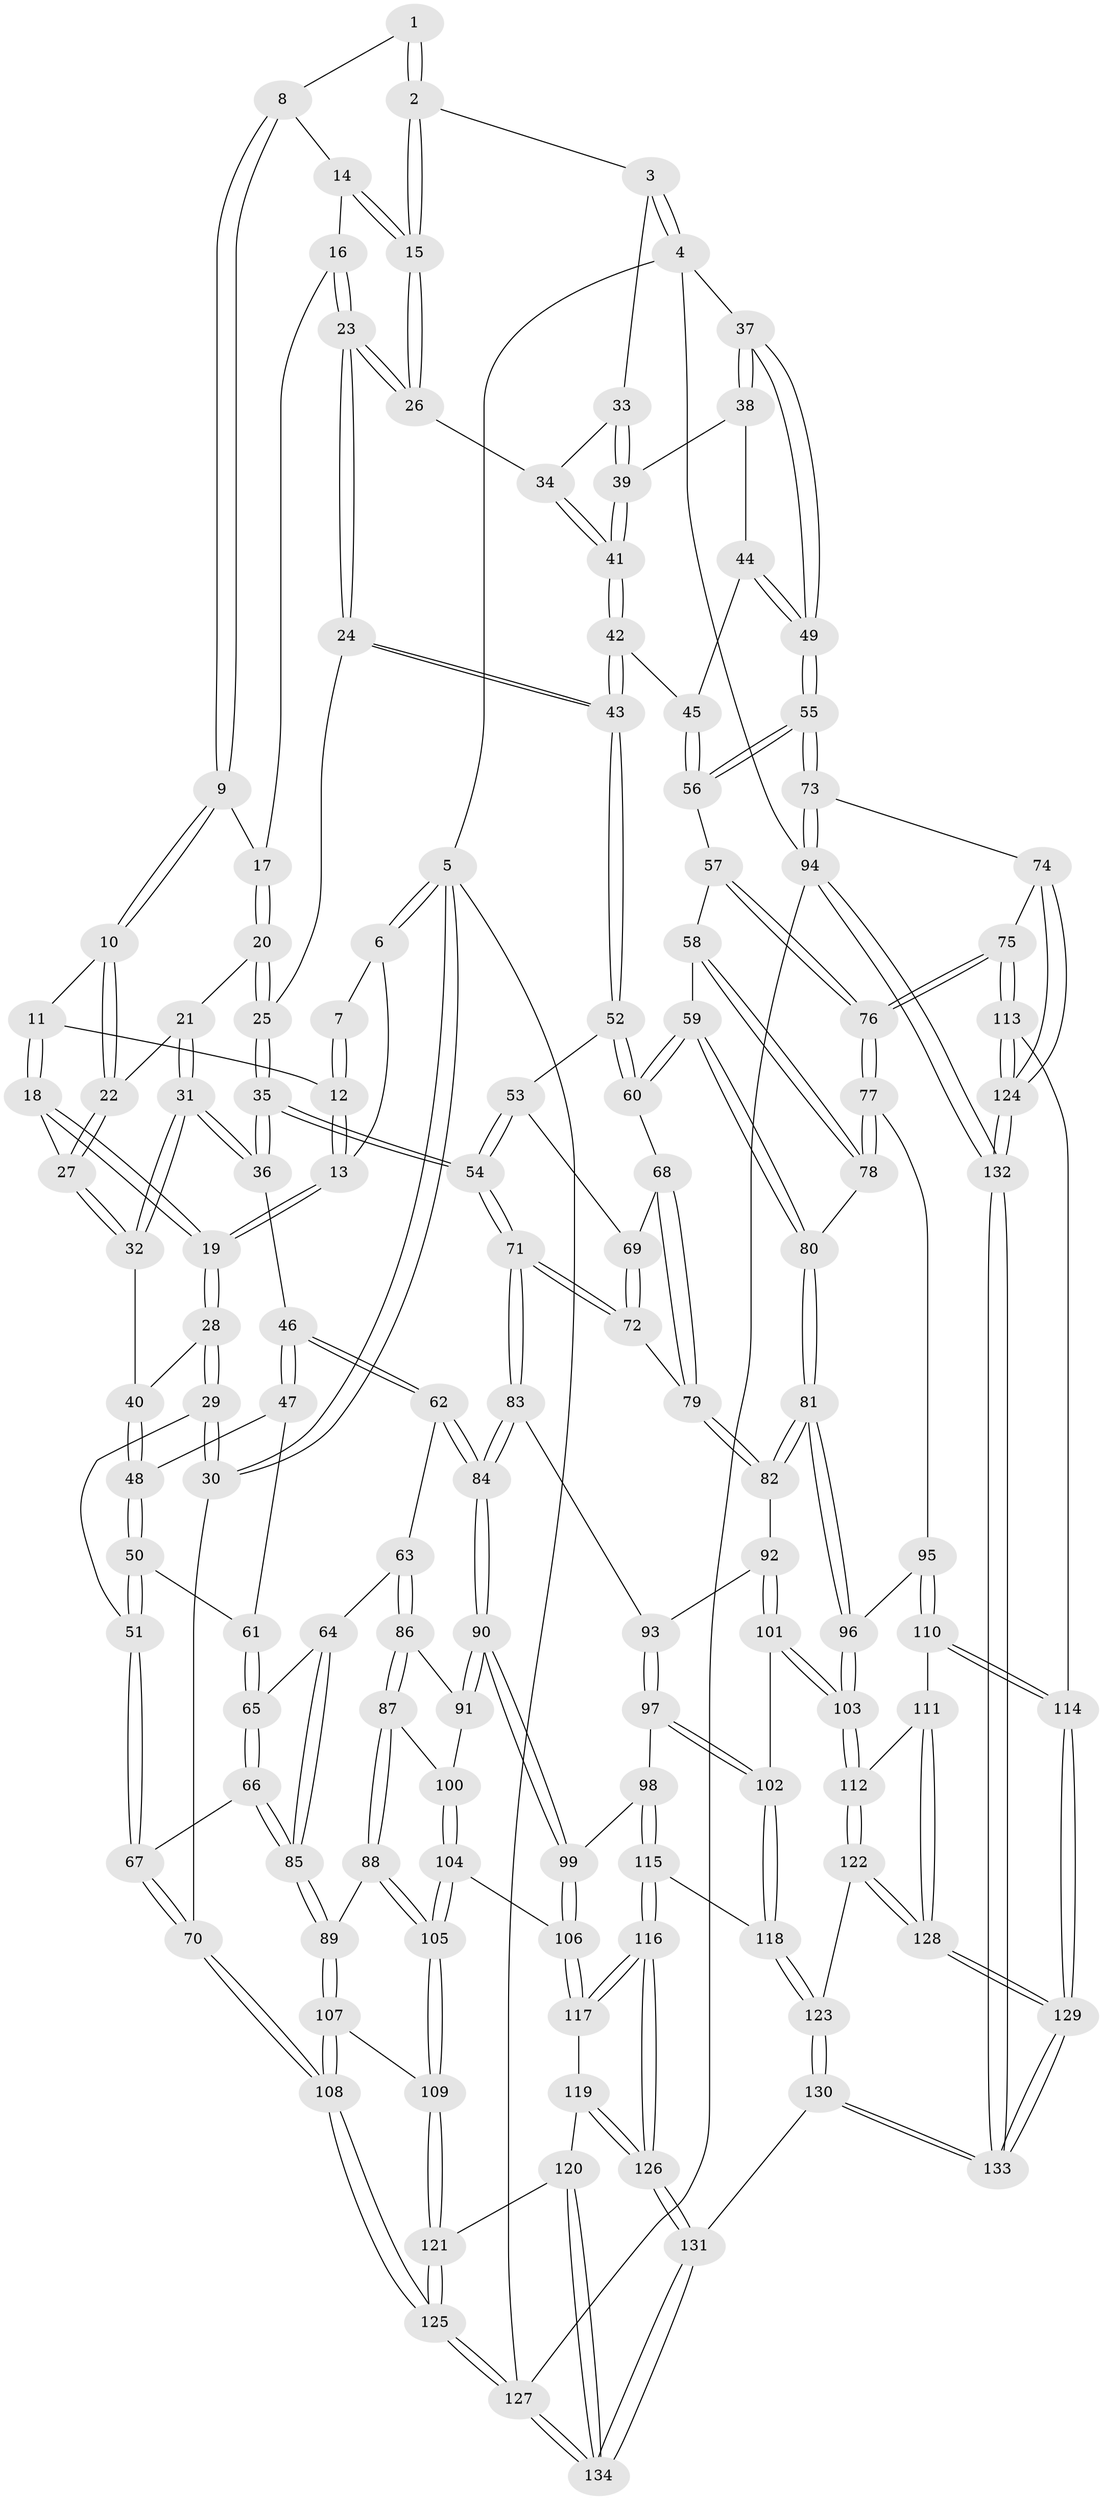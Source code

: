 // Generated by graph-tools (version 1.1) at 2025/27/03/09/25 03:27:17]
// undirected, 134 vertices, 332 edges
graph export_dot {
graph [start="1"]
  node [color=gray90,style=filled];
  1 [pos="+0.4426509283783576+0"];
  2 [pos="+0.8785829978610189+0"];
  3 [pos="+1+0"];
  4 [pos="+1+0"];
  5 [pos="+0+0"];
  6 [pos="+0.01878552550498313+0"];
  7 [pos="+0.12565392038043344+0"];
  8 [pos="+0.4459836860815255+0"];
  9 [pos="+0.4151750369435582+0"];
  10 [pos="+0.2973706103963756+0.09703826747479073"];
  11 [pos="+0.20680661226731265+0.034482801734010735"];
  12 [pos="+0.20145334747432056+0.023614209552041278"];
  13 [pos="+0.06490554741641143+0.10999377695952568"];
  14 [pos="+0.5125392771616523+0.0045810364437617705"];
  15 [pos="+0.6358421139069972+0.1438820012758053"];
  16 [pos="+0.4834767783679735+0.12173973983423679"];
  17 [pos="+0.4278097261340916+0.07894052709425113"];
  18 [pos="+0.16462745538253123+0.1389108387358608"];
  19 [pos="+0.04097536066899628+0.22348844456959505"];
  20 [pos="+0.40478093847228247+0.1558448428785799"];
  21 [pos="+0.33729859575474297+0.1455208677268018"];
  22 [pos="+0.2997839356020009+0.1189273787223162"];
  23 [pos="+0.5562954789468368+0.2372666580915308"];
  24 [pos="+0.5419787282613664+0.2596821745014853"];
  25 [pos="+0.510381156693133+0.2847197892560018"];
  26 [pos="+0.6360486946038767+0.15242443823065335"];
  27 [pos="+0.26045538580454075+0.16724636496902928"];
  28 [pos="+0.022825635157966755+0.25302877671895846"];
  29 [pos="+0+0.2764248625335861"];
  30 [pos="+0+0.2784782232033758"];
  31 [pos="+0.34574758621117163+0.33902189195966387"];
  32 [pos="+0.2422013663462275+0.2799374730997182"];
  33 [pos="+0.8145238970599828+0.14640375212417767"];
  34 [pos="+0.6866963176773574+0.1702380080434758"];
  35 [pos="+0.43468657125160765+0.40533233663900037"];
  36 [pos="+0.42388840707111763+0.40570228347845305"];
  37 [pos="+1+0"];
  38 [pos="+0.9297627433153143+0.2266984653558029"];
  39 [pos="+0.8684547602180233+0.23128788654649426"];
  40 [pos="+0.09141369258530137+0.28666637690583513"];
  41 [pos="+0.7967260814145731+0.3175780201280639"];
  42 [pos="+0.7908881977160293+0.3768254906237102"];
  43 [pos="+0.7762758731553209+0.38327544110889905"];
  44 [pos="+0.9563702692565534+0.35921372668677615"];
  45 [pos="+0.8027241551850921+0.38263564273239004"];
  46 [pos="+0.36075620179290435+0.4516070235680473"];
  47 [pos="+0.2593726709722008+0.4398891060144952"];
  48 [pos="+0.1375387752801479+0.39814342833584965"];
  49 [pos="+1+0.4759632136249884"];
  50 [pos="+0.12619872125052406+0.466301710768311"];
  51 [pos="+0.0805855365297306+0.5091748148653019"];
  52 [pos="+0.704705964814923+0.46430414190507513"];
  53 [pos="+0.6698457755227095+0.46047370331145027"];
  54 [pos="+0.44940921580737786+0.421895967877885"];
  55 [pos="+1+0.6112175624252365"];
  56 [pos="+0.8774924049133065+0.4987206839017969"];
  57 [pos="+0.8254449091523834+0.5443073288507786"];
  58 [pos="+0.7909708359528517+0.5531428471268259"];
  59 [pos="+0.7313165430512024+0.5328640711141094"];
  60 [pos="+0.7157637444338438+0.5208747935903338"];
  61 [pos="+0.1606709811439844+0.48347923112115077"];
  62 [pos="+0.29954520452689554+0.536608679976198"];
  63 [pos="+0.2690665868237389+0.5596022993347061"];
  64 [pos="+0.24914363738191403+0.5631217290779291"];
  65 [pos="+0.17246351119695474+0.49916957665855394"];
  66 [pos="+0.08861184154743193+0.6323568554907215"];
  67 [pos="+0.05617209191000061+0.6180171958486036"];
  68 [pos="+0.7147888841066582+0.522186488612332"];
  69 [pos="+0.6160854575193386+0.5594514901897044"];
  70 [pos="+0+0.6567569267943786"];
  71 [pos="+0.5035253770792485+0.5784977831594166"];
  72 [pos="+0.5782420052275157+0.5832677371355043"];
  73 [pos="+1+0.6612274279818634"];
  74 [pos="+1+0.7168669712240434"];
  75 [pos="+0.9240434691737905+0.729402656343629"];
  76 [pos="+0.8911535966120984+0.7234123105357054"];
  77 [pos="+0.8177971022821+0.7205081025704319"];
  78 [pos="+0.7984903157851916+0.6479269007041258"];
  79 [pos="+0.6675061011833253+0.6139677158265129"];
  80 [pos="+0.7412290318408901+0.5797755297601614"];
  81 [pos="+0.7240780049229543+0.6893627752332258"];
  82 [pos="+0.6734748637699427+0.6322723075829028"];
  83 [pos="+0.5031054114767416+0.5831265433293843"];
  84 [pos="+0.3698911863297916+0.6692188291404827"];
  85 [pos="+0.09949649501612957+0.6378374828035724"];
  86 [pos="+0.27223430304501783+0.6188295023407462"];
  87 [pos="+0.20994661236505252+0.6966328797911956"];
  88 [pos="+0.1442715438268683+0.6866623706394871"];
  89 [pos="+0.10720215437826193+0.6514572247256482"];
  90 [pos="+0.3512249726479557+0.7286326016802732"];
  91 [pos="+0.2924863409511851+0.6876111703755416"];
  92 [pos="+0.5841877779079402+0.6840549582148071"];
  93 [pos="+0.5082478236928454+0.6071340849965953"];
  94 [pos="+1+1"];
  95 [pos="+0.80947170655977+0.7225223371560144"];
  96 [pos="+0.7461676323720614+0.7251610940029879"];
  97 [pos="+0.46128112069269667+0.7597473469852409"];
  98 [pos="+0.4279687835515061+0.7697713475036972"];
  99 [pos="+0.35414207998838493+0.7383269734701224"];
  100 [pos="+0.23195351801939607+0.7070635765208638"];
  101 [pos="+0.6219723478318269+0.7825314861965857"];
  102 [pos="+0.5550420373103024+0.8074913647938013"];
  103 [pos="+0.6598101935933045+0.7893958599046734"];
  104 [pos="+0.25999060086818365+0.8058475383559268"];
  105 [pos="+0.18642319572731195+0.8302692006470657"];
  106 [pos="+0.281471625456536+0.8065601761785228"];
  107 [pos="+0.07615887001782612+0.7882929420861841"];
  108 [pos="+0+0.9765062841299831"];
  109 [pos="+0.17428844594431833+0.8457812954381732"];
  110 [pos="+0.7746883060070916+0.8998634205161606"];
  111 [pos="+0.7590705307748421+0.9003638898019646"];
  112 [pos="+0.6764334143060491+0.84630118173044"];
  113 [pos="+0.8432139515388531+0.9085576277023585"];
  114 [pos="+0.8075336615724646+0.913268153870497"];
  115 [pos="+0.4092713466749305+0.8718582475829324"];
  116 [pos="+0.3829316048081585+0.8994120318880251"];
  117 [pos="+0.2845839729765936+0.8118970867909474"];
  118 [pos="+0.5278382385320738+0.8972520189593599"];
  119 [pos="+0.28450169524458163+0.9077220528600887"];
  120 [pos="+0.18435604623371715+0.9193495637126577"];
  121 [pos="+0.15979083333399519+0.8951325189694904"];
  122 [pos="+0.6438113532259283+0.9320883846726895"];
  123 [pos="+0.5380861134268443+0.9428764619079684"];
  124 [pos="+0.916471066845865+0.9858897270175987"];
  125 [pos="+0+1"];
  126 [pos="+0.3654554789885312+0.9728881931158643"];
  127 [pos="+0+1"];
  128 [pos="+0.6951087767332867+1"];
  129 [pos="+0.7326833099710278+1"];
  130 [pos="+0.4192305610296311+1"];
  131 [pos="+0.38725018796130223+1"];
  132 [pos="+1+1"];
  133 [pos="+0.735671391682496+1"];
  134 [pos="+0.3516512290059803+1"];
  1 -- 2;
  1 -- 2;
  1 -- 8;
  2 -- 3;
  2 -- 15;
  2 -- 15;
  3 -- 4;
  3 -- 4;
  3 -- 33;
  4 -- 5;
  4 -- 37;
  4 -- 94;
  5 -- 6;
  5 -- 6;
  5 -- 30;
  5 -- 30;
  5 -- 127;
  6 -- 7;
  6 -- 13;
  7 -- 12;
  7 -- 12;
  8 -- 9;
  8 -- 9;
  8 -- 14;
  9 -- 10;
  9 -- 10;
  9 -- 17;
  10 -- 11;
  10 -- 22;
  10 -- 22;
  11 -- 12;
  11 -- 18;
  11 -- 18;
  12 -- 13;
  12 -- 13;
  13 -- 19;
  13 -- 19;
  14 -- 15;
  14 -- 15;
  14 -- 16;
  15 -- 26;
  15 -- 26;
  16 -- 17;
  16 -- 23;
  16 -- 23;
  17 -- 20;
  17 -- 20;
  18 -- 19;
  18 -- 19;
  18 -- 27;
  19 -- 28;
  19 -- 28;
  20 -- 21;
  20 -- 25;
  20 -- 25;
  21 -- 22;
  21 -- 31;
  21 -- 31;
  22 -- 27;
  22 -- 27;
  23 -- 24;
  23 -- 24;
  23 -- 26;
  23 -- 26;
  24 -- 25;
  24 -- 43;
  24 -- 43;
  25 -- 35;
  25 -- 35;
  26 -- 34;
  27 -- 32;
  27 -- 32;
  28 -- 29;
  28 -- 29;
  28 -- 40;
  29 -- 30;
  29 -- 30;
  29 -- 51;
  30 -- 70;
  31 -- 32;
  31 -- 32;
  31 -- 36;
  31 -- 36;
  32 -- 40;
  33 -- 34;
  33 -- 39;
  33 -- 39;
  34 -- 41;
  34 -- 41;
  35 -- 36;
  35 -- 36;
  35 -- 54;
  35 -- 54;
  36 -- 46;
  37 -- 38;
  37 -- 38;
  37 -- 49;
  37 -- 49;
  38 -- 39;
  38 -- 44;
  39 -- 41;
  39 -- 41;
  40 -- 48;
  40 -- 48;
  41 -- 42;
  41 -- 42;
  42 -- 43;
  42 -- 43;
  42 -- 45;
  43 -- 52;
  43 -- 52;
  44 -- 45;
  44 -- 49;
  44 -- 49;
  45 -- 56;
  45 -- 56;
  46 -- 47;
  46 -- 47;
  46 -- 62;
  46 -- 62;
  47 -- 48;
  47 -- 61;
  48 -- 50;
  48 -- 50;
  49 -- 55;
  49 -- 55;
  50 -- 51;
  50 -- 51;
  50 -- 61;
  51 -- 67;
  51 -- 67;
  52 -- 53;
  52 -- 60;
  52 -- 60;
  53 -- 54;
  53 -- 54;
  53 -- 69;
  54 -- 71;
  54 -- 71;
  55 -- 56;
  55 -- 56;
  55 -- 73;
  55 -- 73;
  56 -- 57;
  57 -- 58;
  57 -- 76;
  57 -- 76;
  58 -- 59;
  58 -- 78;
  58 -- 78;
  59 -- 60;
  59 -- 60;
  59 -- 80;
  59 -- 80;
  60 -- 68;
  61 -- 65;
  61 -- 65;
  62 -- 63;
  62 -- 84;
  62 -- 84;
  63 -- 64;
  63 -- 86;
  63 -- 86;
  64 -- 65;
  64 -- 85;
  64 -- 85;
  65 -- 66;
  65 -- 66;
  66 -- 67;
  66 -- 85;
  66 -- 85;
  67 -- 70;
  67 -- 70;
  68 -- 69;
  68 -- 79;
  68 -- 79;
  69 -- 72;
  69 -- 72;
  70 -- 108;
  70 -- 108;
  71 -- 72;
  71 -- 72;
  71 -- 83;
  71 -- 83;
  72 -- 79;
  73 -- 74;
  73 -- 94;
  73 -- 94;
  74 -- 75;
  74 -- 124;
  74 -- 124;
  75 -- 76;
  75 -- 76;
  75 -- 113;
  75 -- 113;
  76 -- 77;
  76 -- 77;
  77 -- 78;
  77 -- 78;
  77 -- 95;
  78 -- 80;
  79 -- 82;
  79 -- 82;
  80 -- 81;
  80 -- 81;
  81 -- 82;
  81 -- 82;
  81 -- 96;
  81 -- 96;
  82 -- 92;
  83 -- 84;
  83 -- 84;
  83 -- 93;
  84 -- 90;
  84 -- 90;
  85 -- 89;
  85 -- 89;
  86 -- 87;
  86 -- 87;
  86 -- 91;
  87 -- 88;
  87 -- 88;
  87 -- 100;
  88 -- 89;
  88 -- 105;
  88 -- 105;
  89 -- 107;
  89 -- 107;
  90 -- 91;
  90 -- 91;
  90 -- 99;
  90 -- 99;
  91 -- 100;
  92 -- 93;
  92 -- 101;
  92 -- 101;
  93 -- 97;
  93 -- 97;
  94 -- 132;
  94 -- 132;
  94 -- 127;
  95 -- 96;
  95 -- 110;
  95 -- 110;
  96 -- 103;
  96 -- 103;
  97 -- 98;
  97 -- 102;
  97 -- 102;
  98 -- 99;
  98 -- 115;
  98 -- 115;
  99 -- 106;
  99 -- 106;
  100 -- 104;
  100 -- 104;
  101 -- 102;
  101 -- 103;
  101 -- 103;
  102 -- 118;
  102 -- 118;
  103 -- 112;
  103 -- 112;
  104 -- 105;
  104 -- 105;
  104 -- 106;
  105 -- 109;
  105 -- 109;
  106 -- 117;
  106 -- 117;
  107 -- 108;
  107 -- 108;
  107 -- 109;
  108 -- 125;
  108 -- 125;
  109 -- 121;
  109 -- 121;
  110 -- 111;
  110 -- 114;
  110 -- 114;
  111 -- 112;
  111 -- 128;
  111 -- 128;
  112 -- 122;
  112 -- 122;
  113 -- 114;
  113 -- 124;
  113 -- 124;
  114 -- 129;
  114 -- 129;
  115 -- 116;
  115 -- 116;
  115 -- 118;
  116 -- 117;
  116 -- 117;
  116 -- 126;
  116 -- 126;
  117 -- 119;
  118 -- 123;
  118 -- 123;
  119 -- 120;
  119 -- 126;
  119 -- 126;
  120 -- 121;
  120 -- 134;
  120 -- 134;
  121 -- 125;
  121 -- 125;
  122 -- 123;
  122 -- 128;
  122 -- 128;
  123 -- 130;
  123 -- 130;
  124 -- 132;
  124 -- 132;
  125 -- 127;
  125 -- 127;
  126 -- 131;
  126 -- 131;
  127 -- 134;
  127 -- 134;
  128 -- 129;
  128 -- 129;
  129 -- 133;
  129 -- 133;
  130 -- 131;
  130 -- 133;
  130 -- 133;
  131 -- 134;
  131 -- 134;
  132 -- 133;
  132 -- 133;
}
